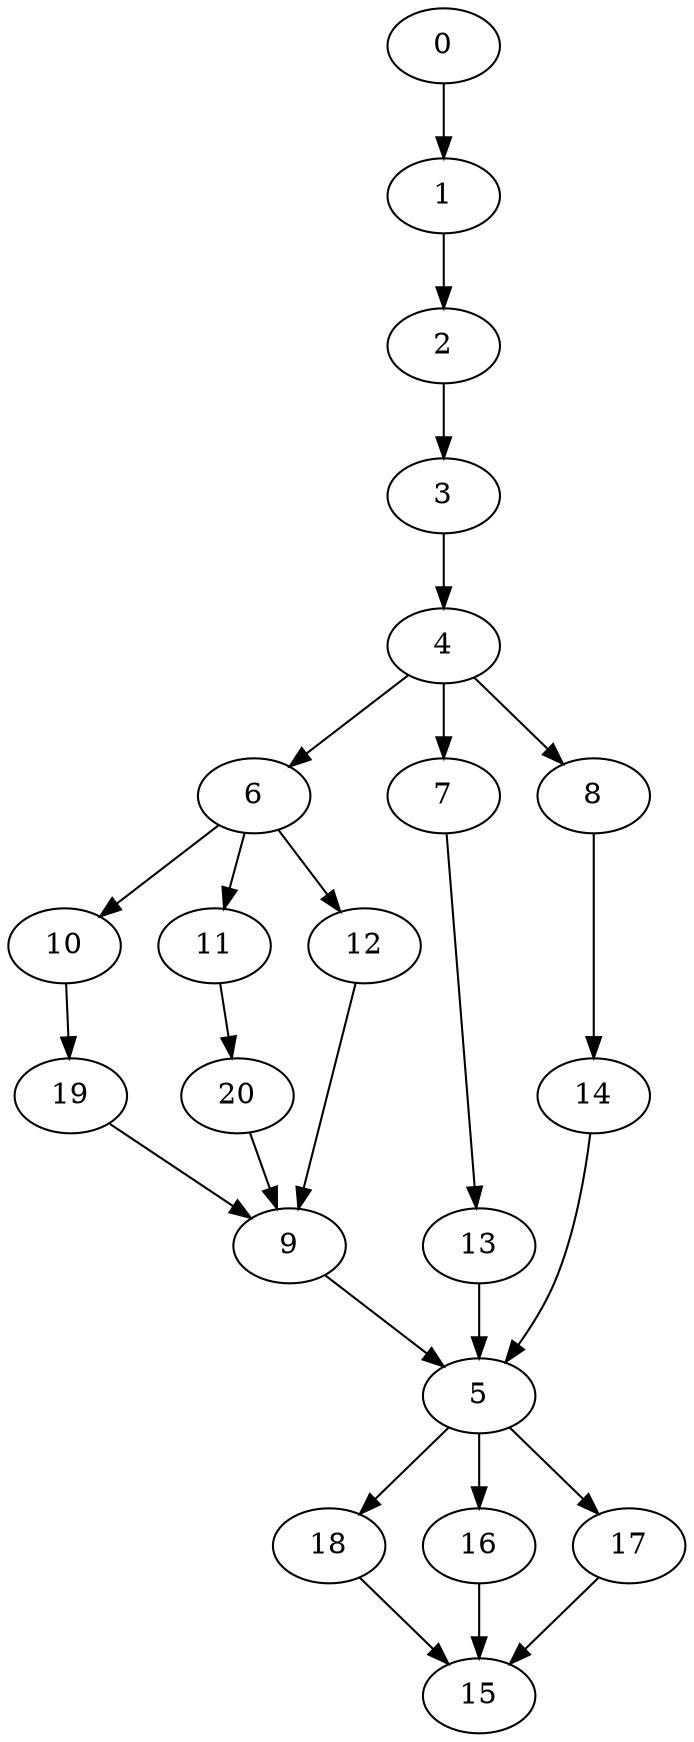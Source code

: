 digraph "SeriesParallel-MaxBf-3_Nodes_21_CCR_0.10_WeightType_Random#1" {
	graph ["Duplicate states"=0,
		GraphType=S_P,
		"Max states in OPEN"=0,
		Modes="120000ms; topo-ordered tasks, ; Pruning: task equivalence, fixed order ready list, ; F-value: ; Optimisation: best schedule length (\
SL) optimisation on equal, ",
		NumberOfTasks=21,
		"Pruned using list schedule length"=53164206,
		"States removed from OPEN"=0,
		TargetSystem="Homogeneous-2",
		"Time to schedule (ms)"=66623,
		"Total idle time"=553,
		"Total schedule length"=1027,
		"Total sequential time"=1409,
		"Total states created"=311266627
	];
	0	["Finish time"=124,
		Processor=0,
		"Start time"=0,
		Weight=124];
	1	["Finish time"=235,
		Processor=0,
		"Start time"=124,
		Weight=111];
	0 -> 1	[Weight=2];
	2	["Finish time"=276,
		Processor=0,
		"Start time"=235,
		Weight=41];
	1 -> 2	[Weight=5];
	3	["Finish time"=414,
		Processor=0,
		"Start time"=276,
		Weight=138];
	2 -> 3	[Weight=10];
	4	["Finish time"=455,
		Processor=0,
		"Start time"=414,
		Weight=41];
	3 -> 4	[Weight=5];
	6	["Finish time"=510,
		Processor=0,
		"Start time"=455,
		Weight=55];
	4 -> 6	[Weight=2];
	7	["Finish time"=528,
		Processor=1,
		"Start time"=459,
		Weight=69];
	4 -> 7	[Weight=4];
	8	["Finish time"=556,
		Processor=1,
		"Start time"=528,
		Weight=28];
	4 -> 8	[Weight=6];
	10	["Finish time"=538,
		Processor=0,
		"Start time"=510,
		Weight=28];
	6 -> 10	[Weight=4];
	11	["Finish time"=662,
		Processor=0,
		"Start time"=579,
		Weight=83];
	6 -> 11	[Weight=5];
	12	["Finish time"=579,
		Processor=0,
		"Start time"=538,
		Weight=41];
	6 -> 12	[Weight=3];
	19	["Finish time"=667,
		Processor=1,
		"Start time"=556,
		Weight=111];
	10 -> 19	[Weight=2];
	20	["Finish time"=695,
		Processor=1,
		"Start time"=667,
		Weight=28];
	11 -> 20	[Weight=2];
	9	["Finish time"=744,
		Processor=0,
		"Start time"=703,
		Weight=41];
	19 -> 9	[Weight=7];
	13	["Finish time"=750,
		Processor=1,
		"Start time"=695,
		Weight=55];
	7 -> 13	[Weight=10];
	12 -> 9	[Weight=8];
	14	["Finish time"=703,
		Processor=0,
		"Start time"=662,
		Weight=41];
	8 -> 14	[Weight=4];
	20 -> 9	[Weight=6];
	5	["Finish time"=833,
		Processor=1,
		"Start time"=750,
		Weight=83];
	13 -> 5	[Weight=6];
	14 -> 5	[Weight=8];
	9 -> 5	[Weight=6];
	18	["Finish time"=935,
		Processor=0,
		"Start time"=838,
		Weight=97];
	5 -> 18	[Weight=5];
	16	["Finish time"=916,
		Processor=1,
		"Start time"=833,
		Weight=83];
	5 -> 16	[Weight=4];
	17	["Finish time"=999,
		Processor=1,
		"Start time"=916,
		Weight=83];
	5 -> 17	[Weight=6];
	15	["Finish time"=1027,
		Processor=1,
		"Start time"=999,
		Weight=28];
	18 -> 15	[Weight=10];
	16 -> 15	[Weight=7];
	17 -> 15	[Weight=4];
}
